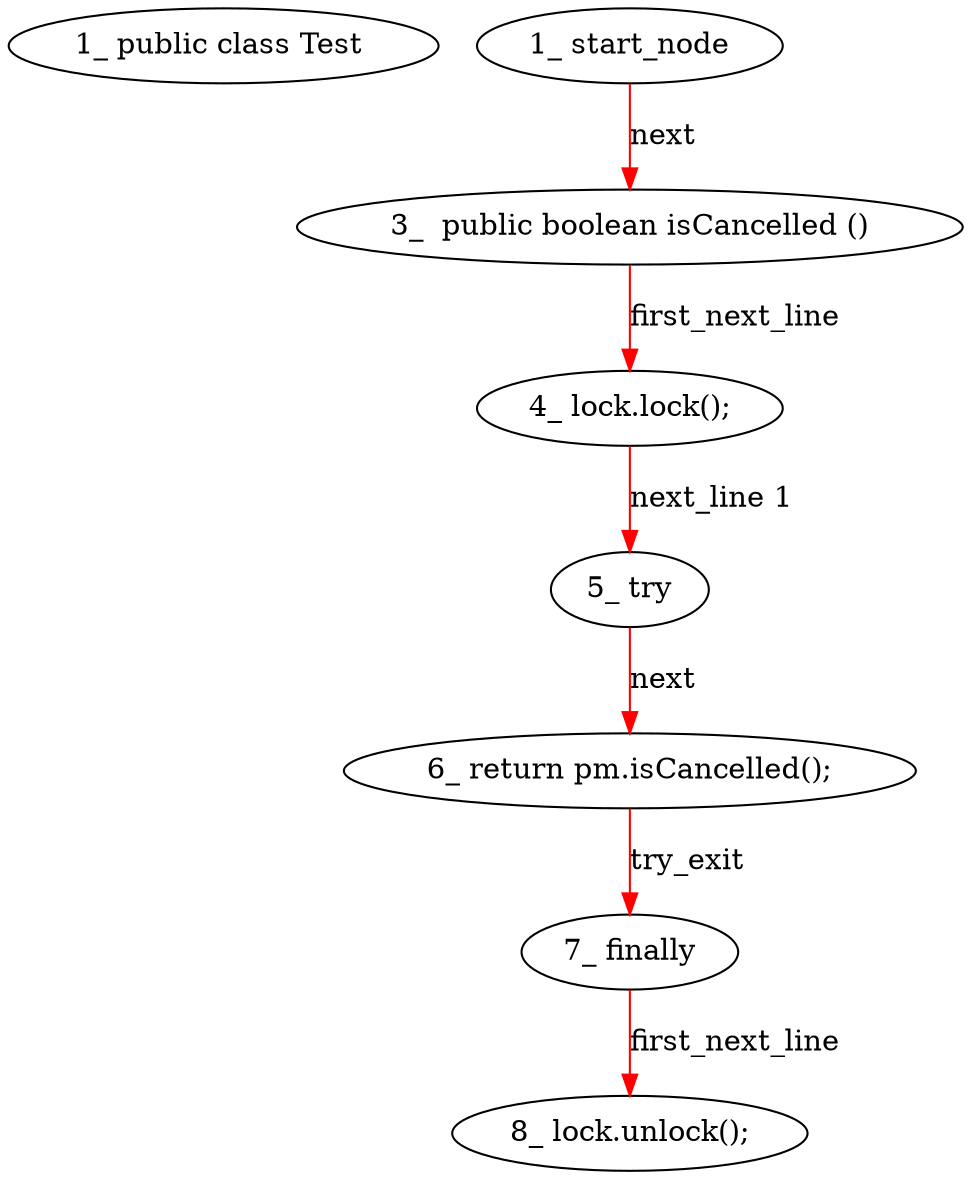 digraph  {
6 [label="1_\ public\ class\ Test\ ", type_label=class_declaration];
10 [label="3_\ \ public\ boolean\ isCancelled\ \(\)", type_label=method_declaration];
16 [label="4_\ lock\.lock\(\);", type_label=expression_statement];
21 [label="5_\ try", type_label=try];
23 [label="6_\ return\ pm\.isCancelled\(\);", type_label=return];
28 [label="7_\ finally", type_label=finally];
30 [label="8_\ lock\.unlock\(\);", type_label=expression_statement];
1 [label="1_\ start_node", type_label=start];
10 -> 16  [color=red, controlflow_type=first_next_line, edge_type=CFG_edge, key=0, label=first_next_line];
16 -> 21  [color=red, controlflow_type="next_line 1", edge_type=CFG_edge, key=0, label="next_line 1"];
21 -> 23  [color=red, controlflow_type=next, edge_type=CFG_edge, key=0, label=next];
23 -> 28  [color=red, controlflow_type=try_exit, edge_type=CFG_edge, key=0, label=try_exit];
28 -> 30  [color=red, controlflow_type=first_next_line, edge_type=CFG_edge, key=0, label=first_next_line];
1 -> 10  [color=red, controlflow_type=next, edge_type=CFG_edge, key=0, label=next];
}
